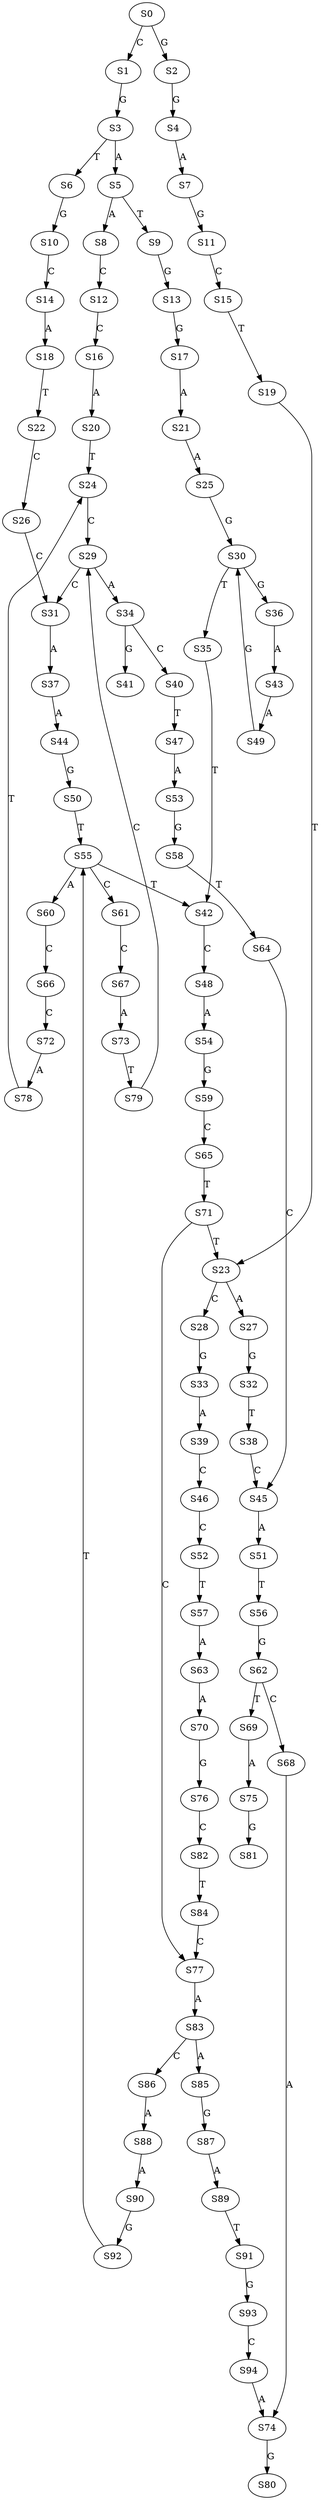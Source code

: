 strict digraph  {
	S0 -> S1 [ label = C ];
	S0 -> S2 [ label = G ];
	S1 -> S3 [ label = G ];
	S2 -> S4 [ label = G ];
	S3 -> S5 [ label = A ];
	S3 -> S6 [ label = T ];
	S4 -> S7 [ label = A ];
	S5 -> S8 [ label = A ];
	S5 -> S9 [ label = T ];
	S6 -> S10 [ label = G ];
	S7 -> S11 [ label = G ];
	S8 -> S12 [ label = C ];
	S9 -> S13 [ label = G ];
	S10 -> S14 [ label = C ];
	S11 -> S15 [ label = C ];
	S12 -> S16 [ label = C ];
	S13 -> S17 [ label = G ];
	S14 -> S18 [ label = A ];
	S15 -> S19 [ label = T ];
	S16 -> S20 [ label = A ];
	S17 -> S21 [ label = A ];
	S18 -> S22 [ label = T ];
	S19 -> S23 [ label = T ];
	S20 -> S24 [ label = T ];
	S21 -> S25 [ label = A ];
	S22 -> S26 [ label = C ];
	S23 -> S27 [ label = A ];
	S23 -> S28 [ label = C ];
	S24 -> S29 [ label = C ];
	S25 -> S30 [ label = G ];
	S26 -> S31 [ label = C ];
	S27 -> S32 [ label = G ];
	S28 -> S33 [ label = G ];
	S29 -> S31 [ label = C ];
	S29 -> S34 [ label = A ];
	S30 -> S35 [ label = T ];
	S30 -> S36 [ label = G ];
	S31 -> S37 [ label = A ];
	S32 -> S38 [ label = T ];
	S33 -> S39 [ label = A ];
	S34 -> S40 [ label = C ];
	S34 -> S41 [ label = G ];
	S35 -> S42 [ label = T ];
	S36 -> S43 [ label = A ];
	S37 -> S44 [ label = A ];
	S38 -> S45 [ label = C ];
	S39 -> S46 [ label = C ];
	S40 -> S47 [ label = T ];
	S42 -> S48 [ label = C ];
	S43 -> S49 [ label = A ];
	S44 -> S50 [ label = G ];
	S45 -> S51 [ label = A ];
	S46 -> S52 [ label = C ];
	S47 -> S53 [ label = A ];
	S48 -> S54 [ label = A ];
	S49 -> S30 [ label = G ];
	S50 -> S55 [ label = T ];
	S51 -> S56 [ label = T ];
	S52 -> S57 [ label = T ];
	S53 -> S58 [ label = G ];
	S54 -> S59 [ label = G ];
	S55 -> S42 [ label = T ];
	S55 -> S60 [ label = A ];
	S55 -> S61 [ label = C ];
	S56 -> S62 [ label = G ];
	S57 -> S63 [ label = A ];
	S58 -> S64 [ label = T ];
	S59 -> S65 [ label = C ];
	S60 -> S66 [ label = C ];
	S61 -> S67 [ label = C ];
	S62 -> S68 [ label = C ];
	S62 -> S69 [ label = T ];
	S63 -> S70 [ label = A ];
	S64 -> S45 [ label = C ];
	S65 -> S71 [ label = T ];
	S66 -> S72 [ label = C ];
	S67 -> S73 [ label = A ];
	S68 -> S74 [ label = A ];
	S69 -> S75 [ label = A ];
	S70 -> S76 [ label = G ];
	S71 -> S23 [ label = T ];
	S71 -> S77 [ label = C ];
	S72 -> S78 [ label = A ];
	S73 -> S79 [ label = T ];
	S74 -> S80 [ label = G ];
	S75 -> S81 [ label = G ];
	S76 -> S82 [ label = C ];
	S77 -> S83 [ label = A ];
	S78 -> S24 [ label = T ];
	S79 -> S29 [ label = C ];
	S82 -> S84 [ label = T ];
	S83 -> S85 [ label = A ];
	S83 -> S86 [ label = C ];
	S84 -> S77 [ label = C ];
	S85 -> S87 [ label = G ];
	S86 -> S88 [ label = A ];
	S87 -> S89 [ label = A ];
	S88 -> S90 [ label = A ];
	S89 -> S91 [ label = T ];
	S90 -> S92 [ label = G ];
	S91 -> S93 [ label = G ];
	S92 -> S55 [ label = T ];
	S93 -> S94 [ label = C ];
	S94 -> S74 [ label = A ];
}
